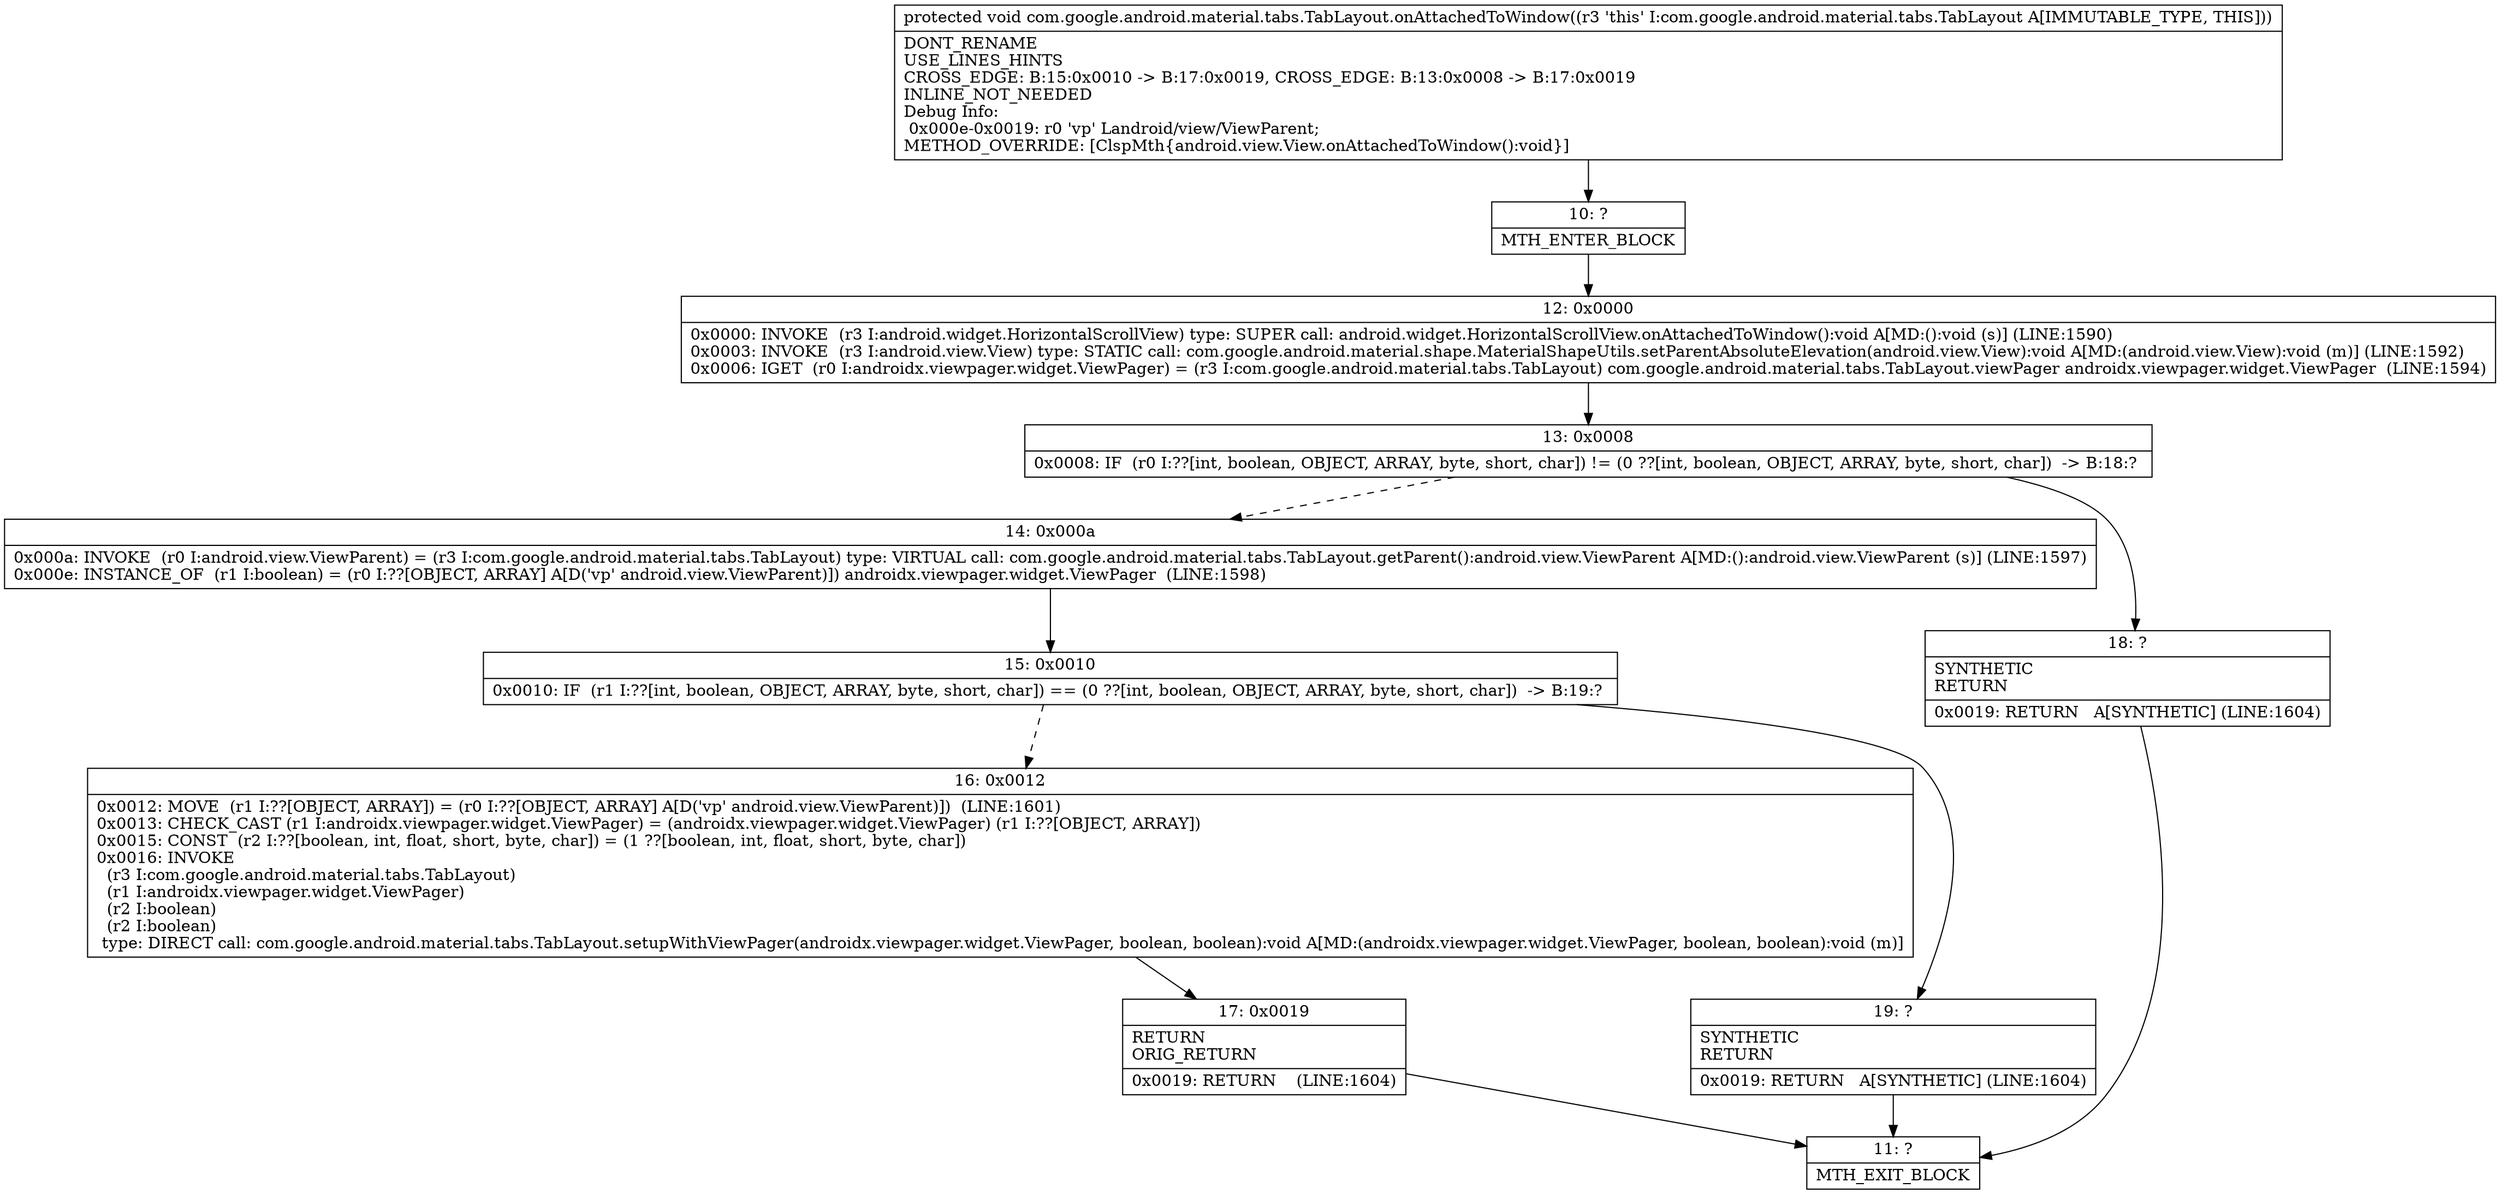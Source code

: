 digraph "CFG forcom.google.android.material.tabs.TabLayout.onAttachedToWindow()V" {
Node_10 [shape=record,label="{10\:\ ?|MTH_ENTER_BLOCK\l}"];
Node_12 [shape=record,label="{12\:\ 0x0000|0x0000: INVOKE  (r3 I:android.widget.HorizontalScrollView) type: SUPER call: android.widget.HorizontalScrollView.onAttachedToWindow():void A[MD:():void (s)] (LINE:1590)\l0x0003: INVOKE  (r3 I:android.view.View) type: STATIC call: com.google.android.material.shape.MaterialShapeUtils.setParentAbsoluteElevation(android.view.View):void A[MD:(android.view.View):void (m)] (LINE:1592)\l0x0006: IGET  (r0 I:androidx.viewpager.widget.ViewPager) = (r3 I:com.google.android.material.tabs.TabLayout) com.google.android.material.tabs.TabLayout.viewPager androidx.viewpager.widget.ViewPager  (LINE:1594)\l}"];
Node_13 [shape=record,label="{13\:\ 0x0008|0x0008: IF  (r0 I:??[int, boolean, OBJECT, ARRAY, byte, short, char]) != (0 ??[int, boolean, OBJECT, ARRAY, byte, short, char])  \-\> B:18:? \l}"];
Node_14 [shape=record,label="{14\:\ 0x000a|0x000a: INVOKE  (r0 I:android.view.ViewParent) = (r3 I:com.google.android.material.tabs.TabLayout) type: VIRTUAL call: com.google.android.material.tabs.TabLayout.getParent():android.view.ViewParent A[MD:():android.view.ViewParent (s)] (LINE:1597)\l0x000e: INSTANCE_OF  (r1 I:boolean) = (r0 I:??[OBJECT, ARRAY] A[D('vp' android.view.ViewParent)]) androidx.viewpager.widget.ViewPager  (LINE:1598)\l}"];
Node_15 [shape=record,label="{15\:\ 0x0010|0x0010: IF  (r1 I:??[int, boolean, OBJECT, ARRAY, byte, short, char]) == (0 ??[int, boolean, OBJECT, ARRAY, byte, short, char])  \-\> B:19:? \l}"];
Node_16 [shape=record,label="{16\:\ 0x0012|0x0012: MOVE  (r1 I:??[OBJECT, ARRAY]) = (r0 I:??[OBJECT, ARRAY] A[D('vp' android.view.ViewParent)])  (LINE:1601)\l0x0013: CHECK_CAST (r1 I:androidx.viewpager.widget.ViewPager) = (androidx.viewpager.widget.ViewPager) (r1 I:??[OBJECT, ARRAY]) \l0x0015: CONST  (r2 I:??[boolean, int, float, short, byte, char]) = (1 ??[boolean, int, float, short, byte, char]) \l0x0016: INVOKE  \l  (r3 I:com.google.android.material.tabs.TabLayout)\l  (r1 I:androidx.viewpager.widget.ViewPager)\l  (r2 I:boolean)\l  (r2 I:boolean)\l type: DIRECT call: com.google.android.material.tabs.TabLayout.setupWithViewPager(androidx.viewpager.widget.ViewPager, boolean, boolean):void A[MD:(androidx.viewpager.widget.ViewPager, boolean, boolean):void (m)]\l}"];
Node_17 [shape=record,label="{17\:\ 0x0019|RETURN\lORIG_RETURN\l|0x0019: RETURN    (LINE:1604)\l}"];
Node_11 [shape=record,label="{11\:\ ?|MTH_EXIT_BLOCK\l}"];
Node_19 [shape=record,label="{19\:\ ?|SYNTHETIC\lRETURN\l|0x0019: RETURN   A[SYNTHETIC] (LINE:1604)\l}"];
Node_18 [shape=record,label="{18\:\ ?|SYNTHETIC\lRETURN\l|0x0019: RETURN   A[SYNTHETIC] (LINE:1604)\l}"];
MethodNode[shape=record,label="{protected void com.google.android.material.tabs.TabLayout.onAttachedToWindow((r3 'this' I:com.google.android.material.tabs.TabLayout A[IMMUTABLE_TYPE, THIS]))  | DONT_RENAME\lUSE_LINES_HINTS\lCROSS_EDGE: B:15:0x0010 \-\> B:17:0x0019, CROSS_EDGE: B:13:0x0008 \-\> B:17:0x0019\lINLINE_NOT_NEEDED\lDebug Info:\l  0x000e\-0x0019: r0 'vp' Landroid\/view\/ViewParent;\lMETHOD_OVERRIDE: [ClspMth\{android.view.View.onAttachedToWindow():void\}]\l}"];
MethodNode -> Node_10;Node_10 -> Node_12;
Node_12 -> Node_13;
Node_13 -> Node_14[style=dashed];
Node_13 -> Node_18;
Node_14 -> Node_15;
Node_15 -> Node_16[style=dashed];
Node_15 -> Node_19;
Node_16 -> Node_17;
Node_17 -> Node_11;
Node_19 -> Node_11;
Node_18 -> Node_11;
}

